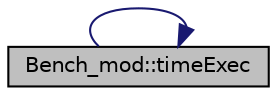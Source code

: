 digraph "Bench_mod::timeExec"
{
 // LATEX_PDF_SIZE
  edge [fontname="Helvetica",fontsize="10",labelfontname="Helvetica",labelfontsize="10"];
  node [fontname="Helvetica",fontsize="10",shape=record];
  rankdir="LR";
  Node1 [label="Bench_mod::timeExec",height=0.2,width=0.4,color="black", fillcolor="grey75", style="filled", fontcolor="black",tooltip="Generate and return an object of type Timing_type containing the benchmark timing information and sta..."];
  Node1 -> Node1 [color="midnightblue",fontsize="10",style="solid",fontname="Helvetica"];
}
